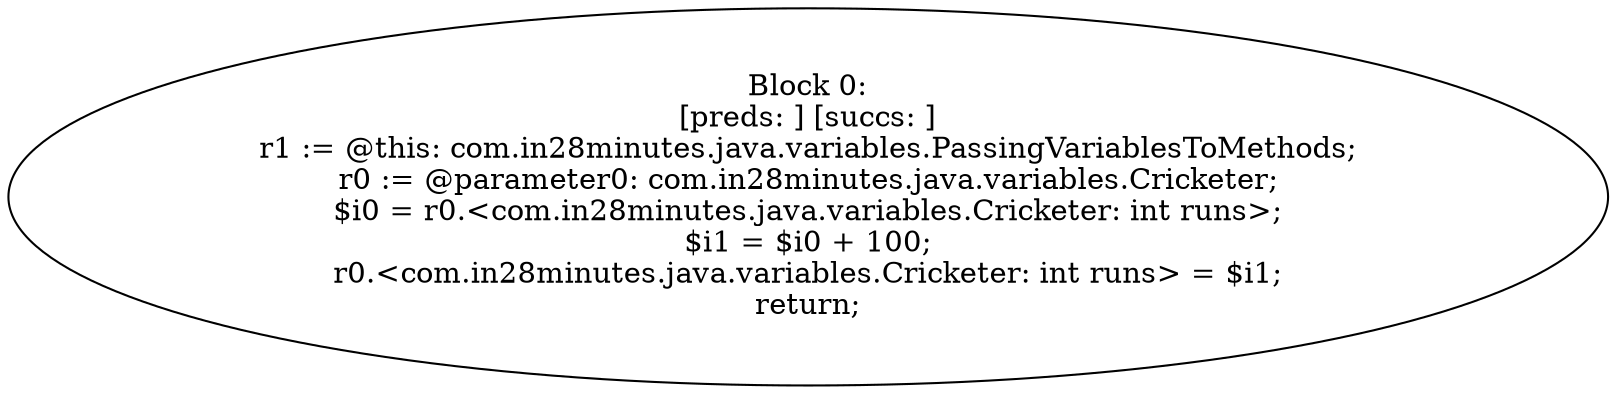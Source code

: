 digraph "unitGraph" {
    "Block 0:
[preds: ] [succs: ]
r1 := @this: com.in28minutes.java.variables.PassingVariablesToMethods;
r0 := @parameter0: com.in28minutes.java.variables.Cricketer;
$i0 = r0.<com.in28minutes.java.variables.Cricketer: int runs>;
$i1 = $i0 + 100;
r0.<com.in28minutes.java.variables.Cricketer: int runs> = $i1;
return;
"
}
